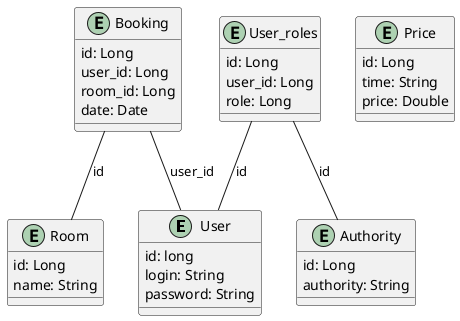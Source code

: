 @startuml
'https://plantuml.com/class-diagram

entity User{
    id: long
    login: String
    password: String
}

entity Booking{
    id: Long
    user_id: Long
    room_id: Long
    date: Date
}

entity Authority{
    id: Long
    authority: String
}

entity User_roles{
    id: Long
    user_id: Long
    role: Long
}

entity Room{
    id: Long
    name: String
}

entity Price{
    id: Long
    time: String
    price: Double
}

User_roles -- User: id
User_roles -- Authority: id

Booking -- User: user_id
Booking -- Room: id
@enduml